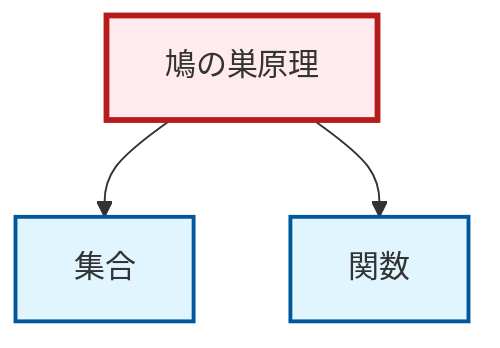 graph TD
    classDef definition fill:#e1f5fe,stroke:#01579b,stroke-width:2px
    classDef theorem fill:#f3e5f5,stroke:#4a148c,stroke-width:2px
    classDef axiom fill:#fff3e0,stroke:#e65100,stroke-width:2px
    classDef example fill:#e8f5e9,stroke:#1b5e20,stroke-width:2px
    classDef current fill:#ffebee,stroke:#b71c1c,stroke-width:3px
    thm-pigeonhole-principle["鳩の巣原理"]:::theorem
    def-set["集合"]:::definition
    def-function["関数"]:::definition
    thm-pigeonhole-principle --> def-set
    thm-pigeonhole-principle --> def-function
    class thm-pigeonhole-principle current